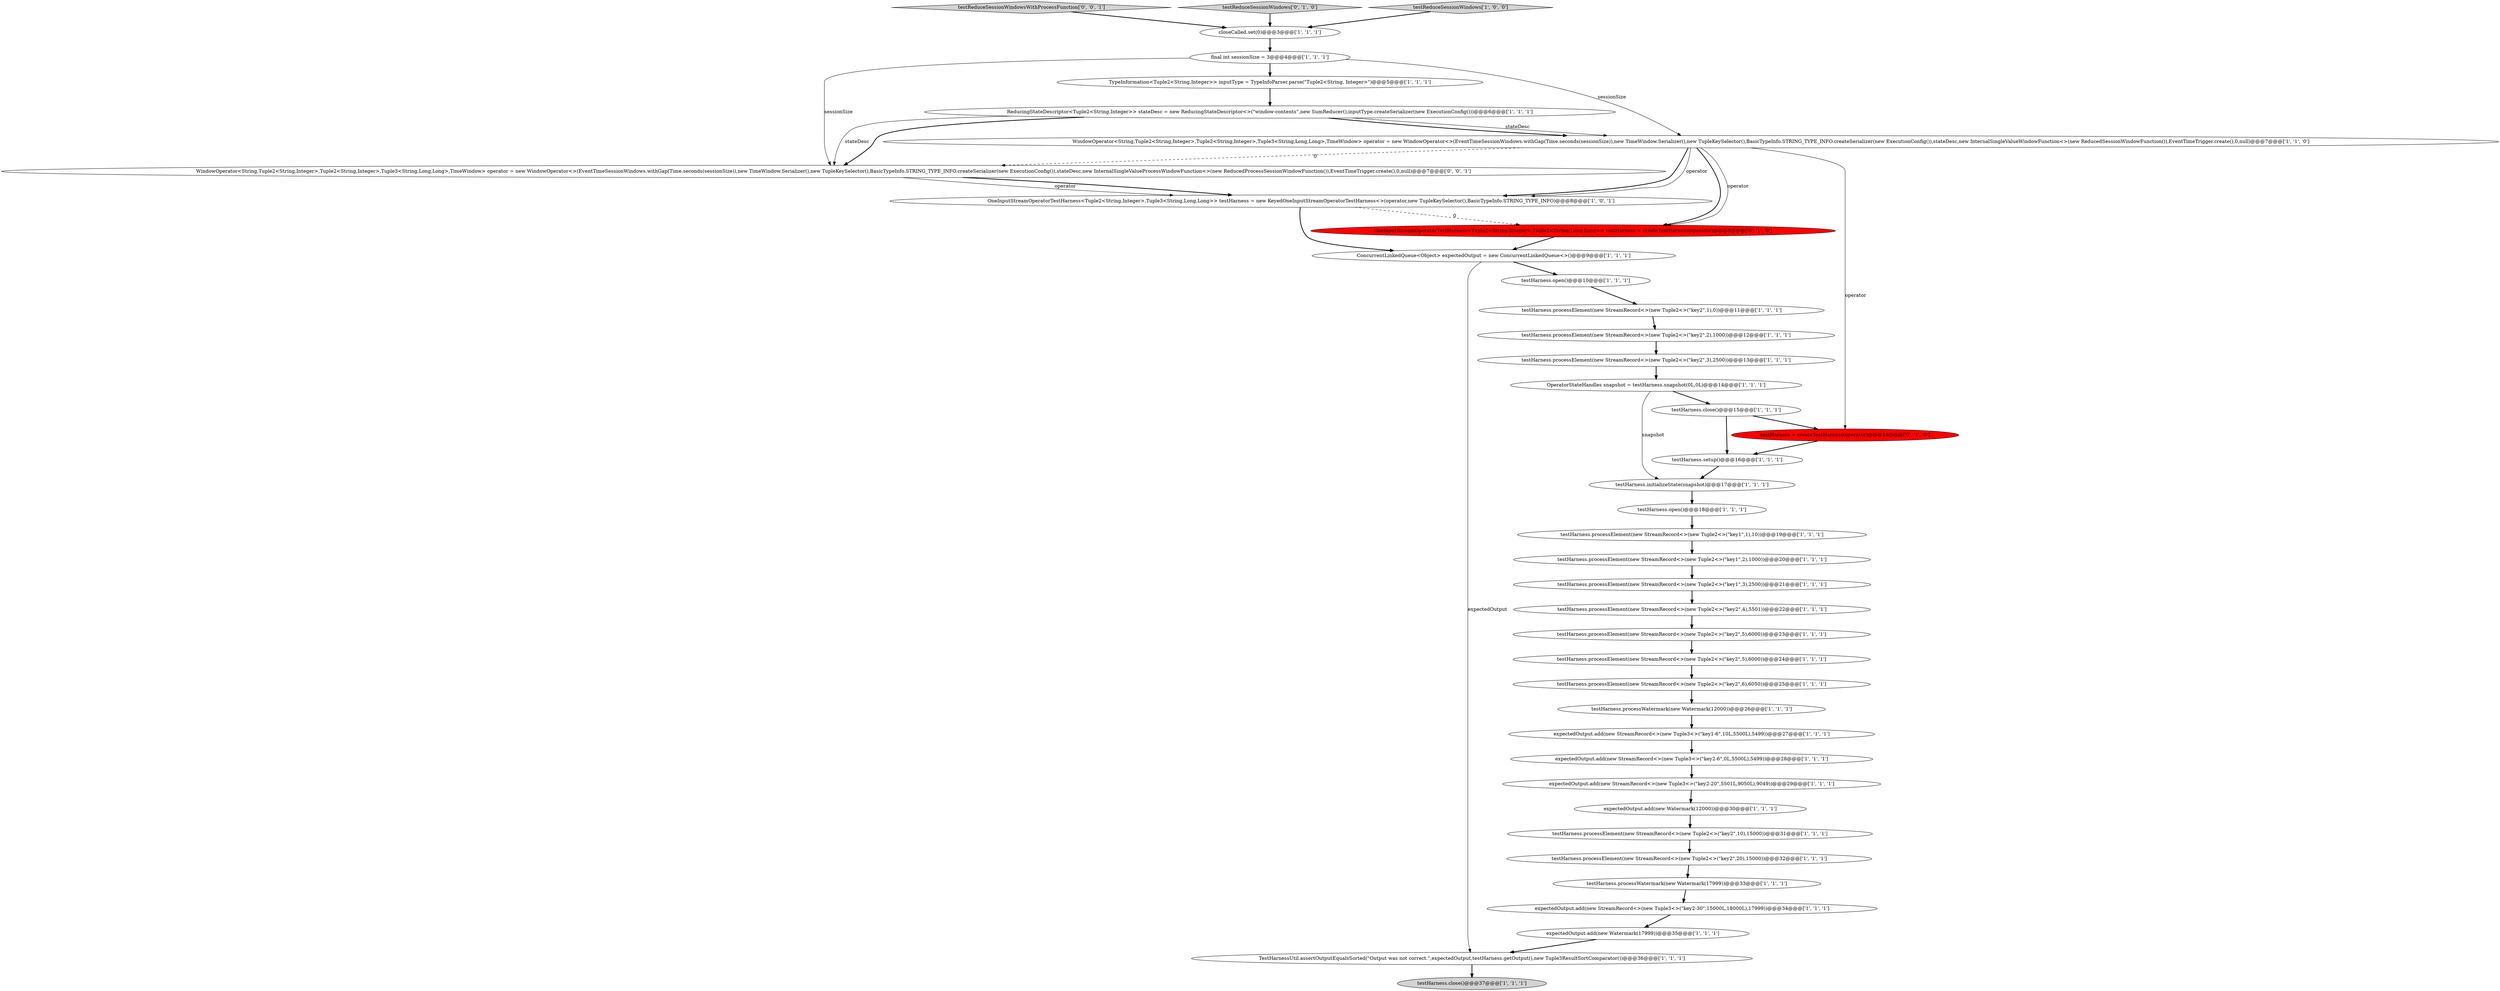 digraph {
35 [style = filled, label = "expectedOutput.add(new StreamRecord<>(new Tuple3<>(\"key2-30\",15000L,18000L),17999))@@@34@@@['1', '1', '1']", fillcolor = white, shape = ellipse image = "AAA0AAABBB1BBB"];
32 [style = filled, label = "testHarness.processElement(new StreamRecord<>(new Tuple2<>(\"key2\",10),15000))@@@31@@@['1', '1', '1']", fillcolor = white, shape = ellipse image = "AAA0AAABBB1BBB"];
24 [style = filled, label = "expectedOutput.add(new Watermark(12000))@@@30@@@['1', '1', '1']", fillcolor = white, shape = ellipse image = "AAA0AAABBB1BBB"];
40 [style = filled, label = "testReduceSessionWindowsWithProcessFunction['0', '0', '1']", fillcolor = lightgray, shape = diamond image = "AAA0AAABBB3BBB"];
26 [style = filled, label = "testHarness.processElement(new StreamRecord<>(new Tuple2<>(\"key1\",2),1000))@@@20@@@['1', '1', '1']", fillcolor = white, shape = ellipse image = "AAA0AAABBB1BBB"];
15 [style = filled, label = "testHarness.open()@@@18@@@['1', '1', '1']", fillcolor = white, shape = ellipse image = "AAA0AAABBB1BBB"];
20 [style = filled, label = "testHarness.processElement(new StreamRecord<>(new Tuple2<>(\"key2\",4),5501))@@@22@@@['1', '1', '1']", fillcolor = white, shape = ellipse image = "AAA0AAABBB1BBB"];
23 [style = filled, label = "testHarness.processElement(new StreamRecord<>(new Tuple2<>(\"key2\",5),6000))@@@23@@@['1', '1', '1']", fillcolor = white, shape = ellipse image = "AAA0AAABBB1BBB"];
29 [style = filled, label = "expectedOutput.add(new Watermark(17999))@@@35@@@['1', '1', '1']", fillcolor = white, shape = ellipse image = "AAA0AAABBB1BBB"];
31 [style = filled, label = "OperatorStateHandles snapshot = testHarness.snapshot(0L,0L)@@@14@@@['1', '1', '1']", fillcolor = white, shape = ellipse image = "AAA0AAABBB1BBB"];
36 [style = filled, label = "testReduceSessionWindows['0', '1', '0']", fillcolor = lightgray, shape = diamond image = "AAA0AAABBB2BBB"];
8 [style = filled, label = "testHarness.processElement(new StreamRecord<>(new Tuple2<>(\"key2\",5),6000))@@@24@@@['1', '1', '1']", fillcolor = white, shape = ellipse image = "AAA0AAABBB1BBB"];
22 [style = filled, label = "expectedOutput.add(new StreamRecord<>(new Tuple3<>(\"key2-6\",0L,5500L),5499))@@@28@@@['1', '1', '1']", fillcolor = white, shape = ellipse image = "AAA0AAABBB1BBB"];
27 [style = filled, label = "testHarness.close()@@@15@@@['1', '1', '1']", fillcolor = white, shape = ellipse image = "AAA0AAABBB1BBB"];
9 [style = filled, label = "testHarness.processWatermark(new Watermark(17999))@@@33@@@['1', '1', '1']", fillcolor = white, shape = ellipse image = "AAA0AAABBB1BBB"];
3 [style = filled, label = "testHarness.setup()@@@16@@@['1', '1', '1']", fillcolor = white, shape = ellipse image = "AAA0AAABBB1BBB"];
30 [style = filled, label = "testHarness.initializeState(snapshot)@@@17@@@['1', '1', '1']", fillcolor = white, shape = ellipse image = "AAA0AAABBB1BBB"];
16 [style = filled, label = "testHarness.processElement(new StreamRecord<>(new Tuple2<>(\"key2\",6),6050))@@@25@@@['1', '1', '1']", fillcolor = white, shape = ellipse image = "AAA0AAABBB1BBB"];
38 [style = filled, label = "OneInputStreamOperatorTestHarness<Tuple2<String,Integer>,Tuple3<String,Long,Long>> testHarness = createTestHarness(operator)@@@8@@@['0', '1', '0']", fillcolor = red, shape = ellipse image = "AAA1AAABBB2BBB"];
18 [style = filled, label = "TypeInformation<Tuple2<String,Integer>> inputType = TypeInfoParser.parse(\"Tuple2<String, Integer>\")@@@5@@@['1', '1', '1']", fillcolor = white, shape = ellipse image = "AAA0AAABBB1BBB"];
12 [style = filled, label = "WindowOperator<String,Tuple2<String,Integer>,Tuple2<String,Integer>,Tuple3<String,Long,Long>,TimeWindow> operator = new WindowOperator<>(EventTimeSessionWindows.withGap(Time.seconds(sessionSize)),new TimeWindow.Serializer(),new TupleKeySelector(),BasicTypeInfo.STRING_TYPE_INFO.createSerializer(new ExecutionConfig()),stateDesc,new InternalSingleValueWindowFunction<>(new ReducedSessionWindowFunction()),EventTimeTrigger.create(),0,null)@@@7@@@['1', '1', '0']", fillcolor = white, shape = ellipse image = "AAA0AAABBB1BBB"];
25 [style = filled, label = "ReducingStateDescriptor<Tuple2<String,Integer>> stateDesc = new ReducingStateDescriptor<>(\"window-contents\",new SumReducer(),inputType.createSerializer(new ExecutionConfig()))@@@6@@@['1', '1', '1']", fillcolor = white, shape = ellipse image = "AAA0AAABBB1BBB"];
0 [style = filled, label = "testHarness.close()@@@37@@@['1', '1', '1']", fillcolor = lightgray, shape = ellipse image = "AAA0AAABBB1BBB"];
19 [style = filled, label = "testHarness.processElement(new StreamRecord<>(new Tuple2<>(\"key2\",1),0))@@@11@@@['1', '1', '1']", fillcolor = white, shape = ellipse image = "AAA0AAABBB1BBB"];
34 [style = filled, label = "testHarness.open()@@@10@@@['1', '1', '1']", fillcolor = white, shape = ellipse image = "AAA0AAABBB1BBB"];
17 [style = filled, label = "testHarness.processElement(new StreamRecord<>(new Tuple2<>(\"key2\",3),2500))@@@13@@@['1', '1', '1']", fillcolor = white, shape = ellipse image = "AAA0AAABBB1BBB"];
4 [style = filled, label = "testHarness.processWatermark(new Watermark(12000))@@@26@@@['1', '1', '1']", fillcolor = white, shape = ellipse image = "AAA0AAABBB1BBB"];
1 [style = filled, label = "testHarness.processElement(new StreamRecord<>(new Tuple2<>(\"key1\",3),2500))@@@21@@@['1', '1', '1']", fillcolor = white, shape = ellipse image = "AAA0AAABBB1BBB"];
2 [style = filled, label = "closeCalled.set(0)@@@3@@@['1', '1', '1']", fillcolor = white, shape = ellipse image = "AAA0AAABBB1BBB"];
5 [style = filled, label = "ConcurrentLinkedQueue<Object> expectedOutput = new ConcurrentLinkedQueue<>()@@@9@@@['1', '1', '1']", fillcolor = white, shape = ellipse image = "AAA0AAABBB1BBB"];
13 [style = filled, label = "testHarness.processElement(new StreamRecord<>(new Tuple2<>(\"key2\",2),1000))@@@12@@@['1', '1', '1']", fillcolor = white, shape = ellipse image = "AAA0AAABBB1BBB"];
14 [style = filled, label = "expectedOutput.add(new StreamRecord<>(new Tuple3<>(\"key2-20\",5501L,9050L),9049))@@@29@@@['1', '1', '1']", fillcolor = white, shape = ellipse image = "AAA0AAABBB1BBB"];
6 [style = filled, label = "TestHarnessUtil.assertOutputEqualsSorted(\"Output was not correct.\",expectedOutput,testHarness.getOutput(),new Tuple3ResultSortComparator())@@@36@@@['1', '1', '1']", fillcolor = white, shape = ellipse image = "AAA0AAABBB1BBB"];
10 [style = filled, label = "final int sessionSize = 3@@@4@@@['1', '1', '1']", fillcolor = white, shape = ellipse image = "AAA0AAABBB1BBB"];
11 [style = filled, label = "testHarness.processElement(new StreamRecord<>(new Tuple2<>(\"key1\",1),10))@@@19@@@['1', '1', '1']", fillcolor = white, shape = ellipse image = "AAA0AAABBB1BBB"];
39 [style = filled, label = "WindowOperator<String,Tuple2<String,Integer>,Tuple2<String,Integer>,Tuple3<String,Long,Long>,TimeWindow> operator = new WindowOperator<>(EventTimeSessionWindows.withGap(Time.seconds(sessionSize)),new TimeWindow.Serializer(),new TupleKeySelector(),BasicTypeInfo.STRING_TYPE_INFO.createSerializer(new ExecutionConfig()),stateDesc,new InternalSingleValueProcessWindowFunction<>(new ReducedProcessSessionWindowFunction()),EventTimeTrigger.create(),0,null)@@@7@@@['0', '0', '1']", fillcolor = white, shape = ellipse image = "AAA0AAABBB3BBB"];
7 [style = filled, label = "expectedOutput.add(new StreamRecord<>(new Tuple3<>(\"key1-6\",10L,5500L),5499))@@@27@@@['1', '1', '1']", fillcolor = white, shape = ellipse image = "AAA0AAABBB1BBB"];
21 [style = filled, label = "OneInputStreamOperatorTestHarness<Tuple2<String,Integer>,Tuple3<String,Long,Long>> testHarness = new KeyedOneInputStreamOperatorTestHarness<>(operator,new TupleKeySelector(),BasicTypeInfo.STRING_TYPE_INFO)@@@8@@@['1', '0', '1']", fillcolor = white, shape = ellipse image = "AAA0AAABBB1BBB"];
37 [style = filled, label = "testHarness = createTestHarness(operator)@@@16@@@['0', '1', '0']", fillcolor = red, shape = ellipse image = "AAA1AAABBB2BBB"];
28 [style = filled, label = "testHarness.processElement(new StreamRecord<>(new Tuple2<>(\"key2\",20),15000))@@@32@@@['1', '1', '1']", fillcolor = white, shape = ellipse image = "AAA0AAABBB1BBB"];
33 [style = filled, label = "testReduceSessionWindows['1', '0', '0']", fillcolor = lightgray, shape = diamond image = "AAA0AAABBB1BBB"];
38->5 [style = bold, label=""];
10->18 [style = bold, label=""];
8->16 [style = bold, label=""];
14->24 [style = bold, label=""];
40->2 [style = bold, label=""];
5->6 [style = solid, label="expectedOutput"];
25->39 [style = solid, label="stateDesc"];
35->29 [style = bold, label=""];
25->39 [style = bold, label=""];
34->19 [style = bold, label=""];
12->21 [style = bold, label=""];
17->31 [style = bold, label=""];
31->30 [style = solid, label="snapshot"];
26->1 [style = bold, label=""];
10->39 [style = solid, label="sessionSize"];
27->3 [style = bold, label=""];
24->32 [style = bold, label=""];
39->21 [style = solid, label="operator"];
1->20 [style = bold, label=""];
28->9 [style = bold, label=""];
6->0 [style = bold, label=""];
21->38 [style = dashed, label="0"];
23->8 [style = bold, label=""];
2->10 [style = bold, label=""];
9->35 [style = bold, label=""];
4->7 [style = bold, label=""];
37->3 [style = bold, label=""];
5->34 [style = bold, label=""];
12->37 [style = solid, label="operator"];
21->5 [style = bold, label=""];
7->22 [style = bold, label=""];
13->17 [style = bold, label=""];
29->6 [style = bold, label=""];
27->37 [style = bold, label=""];
12->38 [style = bold, label=""];
39->21 [style = bold, label=""];
19->13 [style = bold, label=""];
15->11 [style = bold, label=""];
31->27 [style = bold, label=""];
20->23 [style = bold, label=""];
25->12 [style = bold, label=""];
36->2 [style = bold, label=""];
10->12 [style = solid, label="sessionSize"];
18->25 [style = bold, label=""];
12->38 [style = solid, label="operator"];
12->21 [style = solid, label="operator"];
16->4 [style = bold, label=""];
22->14 [style = bold, label=""];
3->30 [style = bold, label=""];
32->28 [style = bold, label=""];
25->12 [style = solid, label="stateDesc"];
33->2 [style = bold, label=""];
12->39 [style = dashed, label="0"];
30->15 [style = bold, label=""];
11->26 [style = bold, label=""];
}
